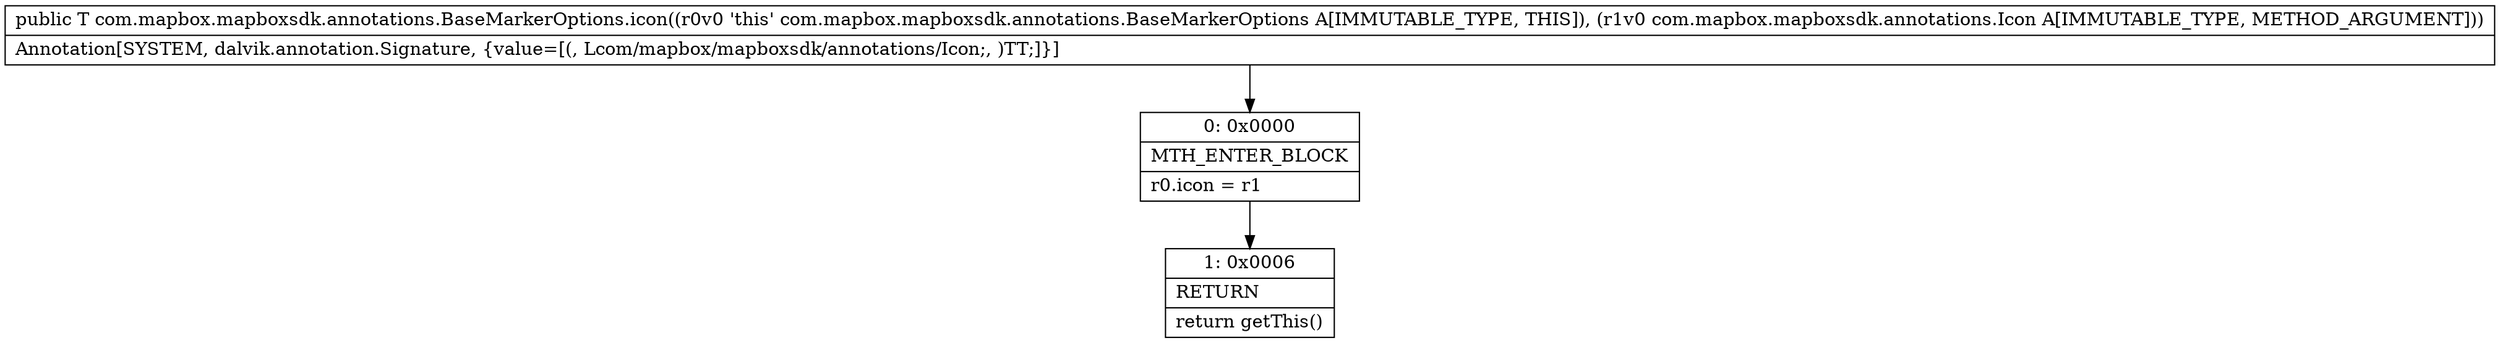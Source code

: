 digraph "CFG forcom.mapbox.mapboxsdk.annotations.BaseMarkerOptions.icon(Lcom\/mapbox\/mapboxsdk\/annotations\/Icon;)Lcom\/mapbox\/mapboxsdk\/annotations\/BaseMarkerOptions;" {
Node_0 [shape=record,label="{0\:\ 0x0000|MTH_ENTER_BLOCK\l|r0.icon = r1\l}"];
Node_1 [shape=record,label="{1\:\ 0x0006|RETURN\l|return getThis()\l}"];
MethodNode[shape=record,label="{public T com.mapbox.mapboxsdk.annotations.BaseMarkerOptions.icon((r0v0 'this' com.mapbox.mapboxsdk.annotations.BaseMarkerOptions A[IMMUTABLE_TYPE, THIS]), (r1v0 com.mapbox.mapboxsdk.annotations.Icon A[IMMUTABLE_TYPE, METHOD_ARGUMENT]))  | Annotation[SYSTEM, dalvik.annotation.Signature, \{value=[(, Lcom\/mapbox\/mapboxsdk\/annotations\/Icon;, )TT;]\}]\l}"];
MethodNode -> Node_0;
Node_0 -> Node_1;
}

